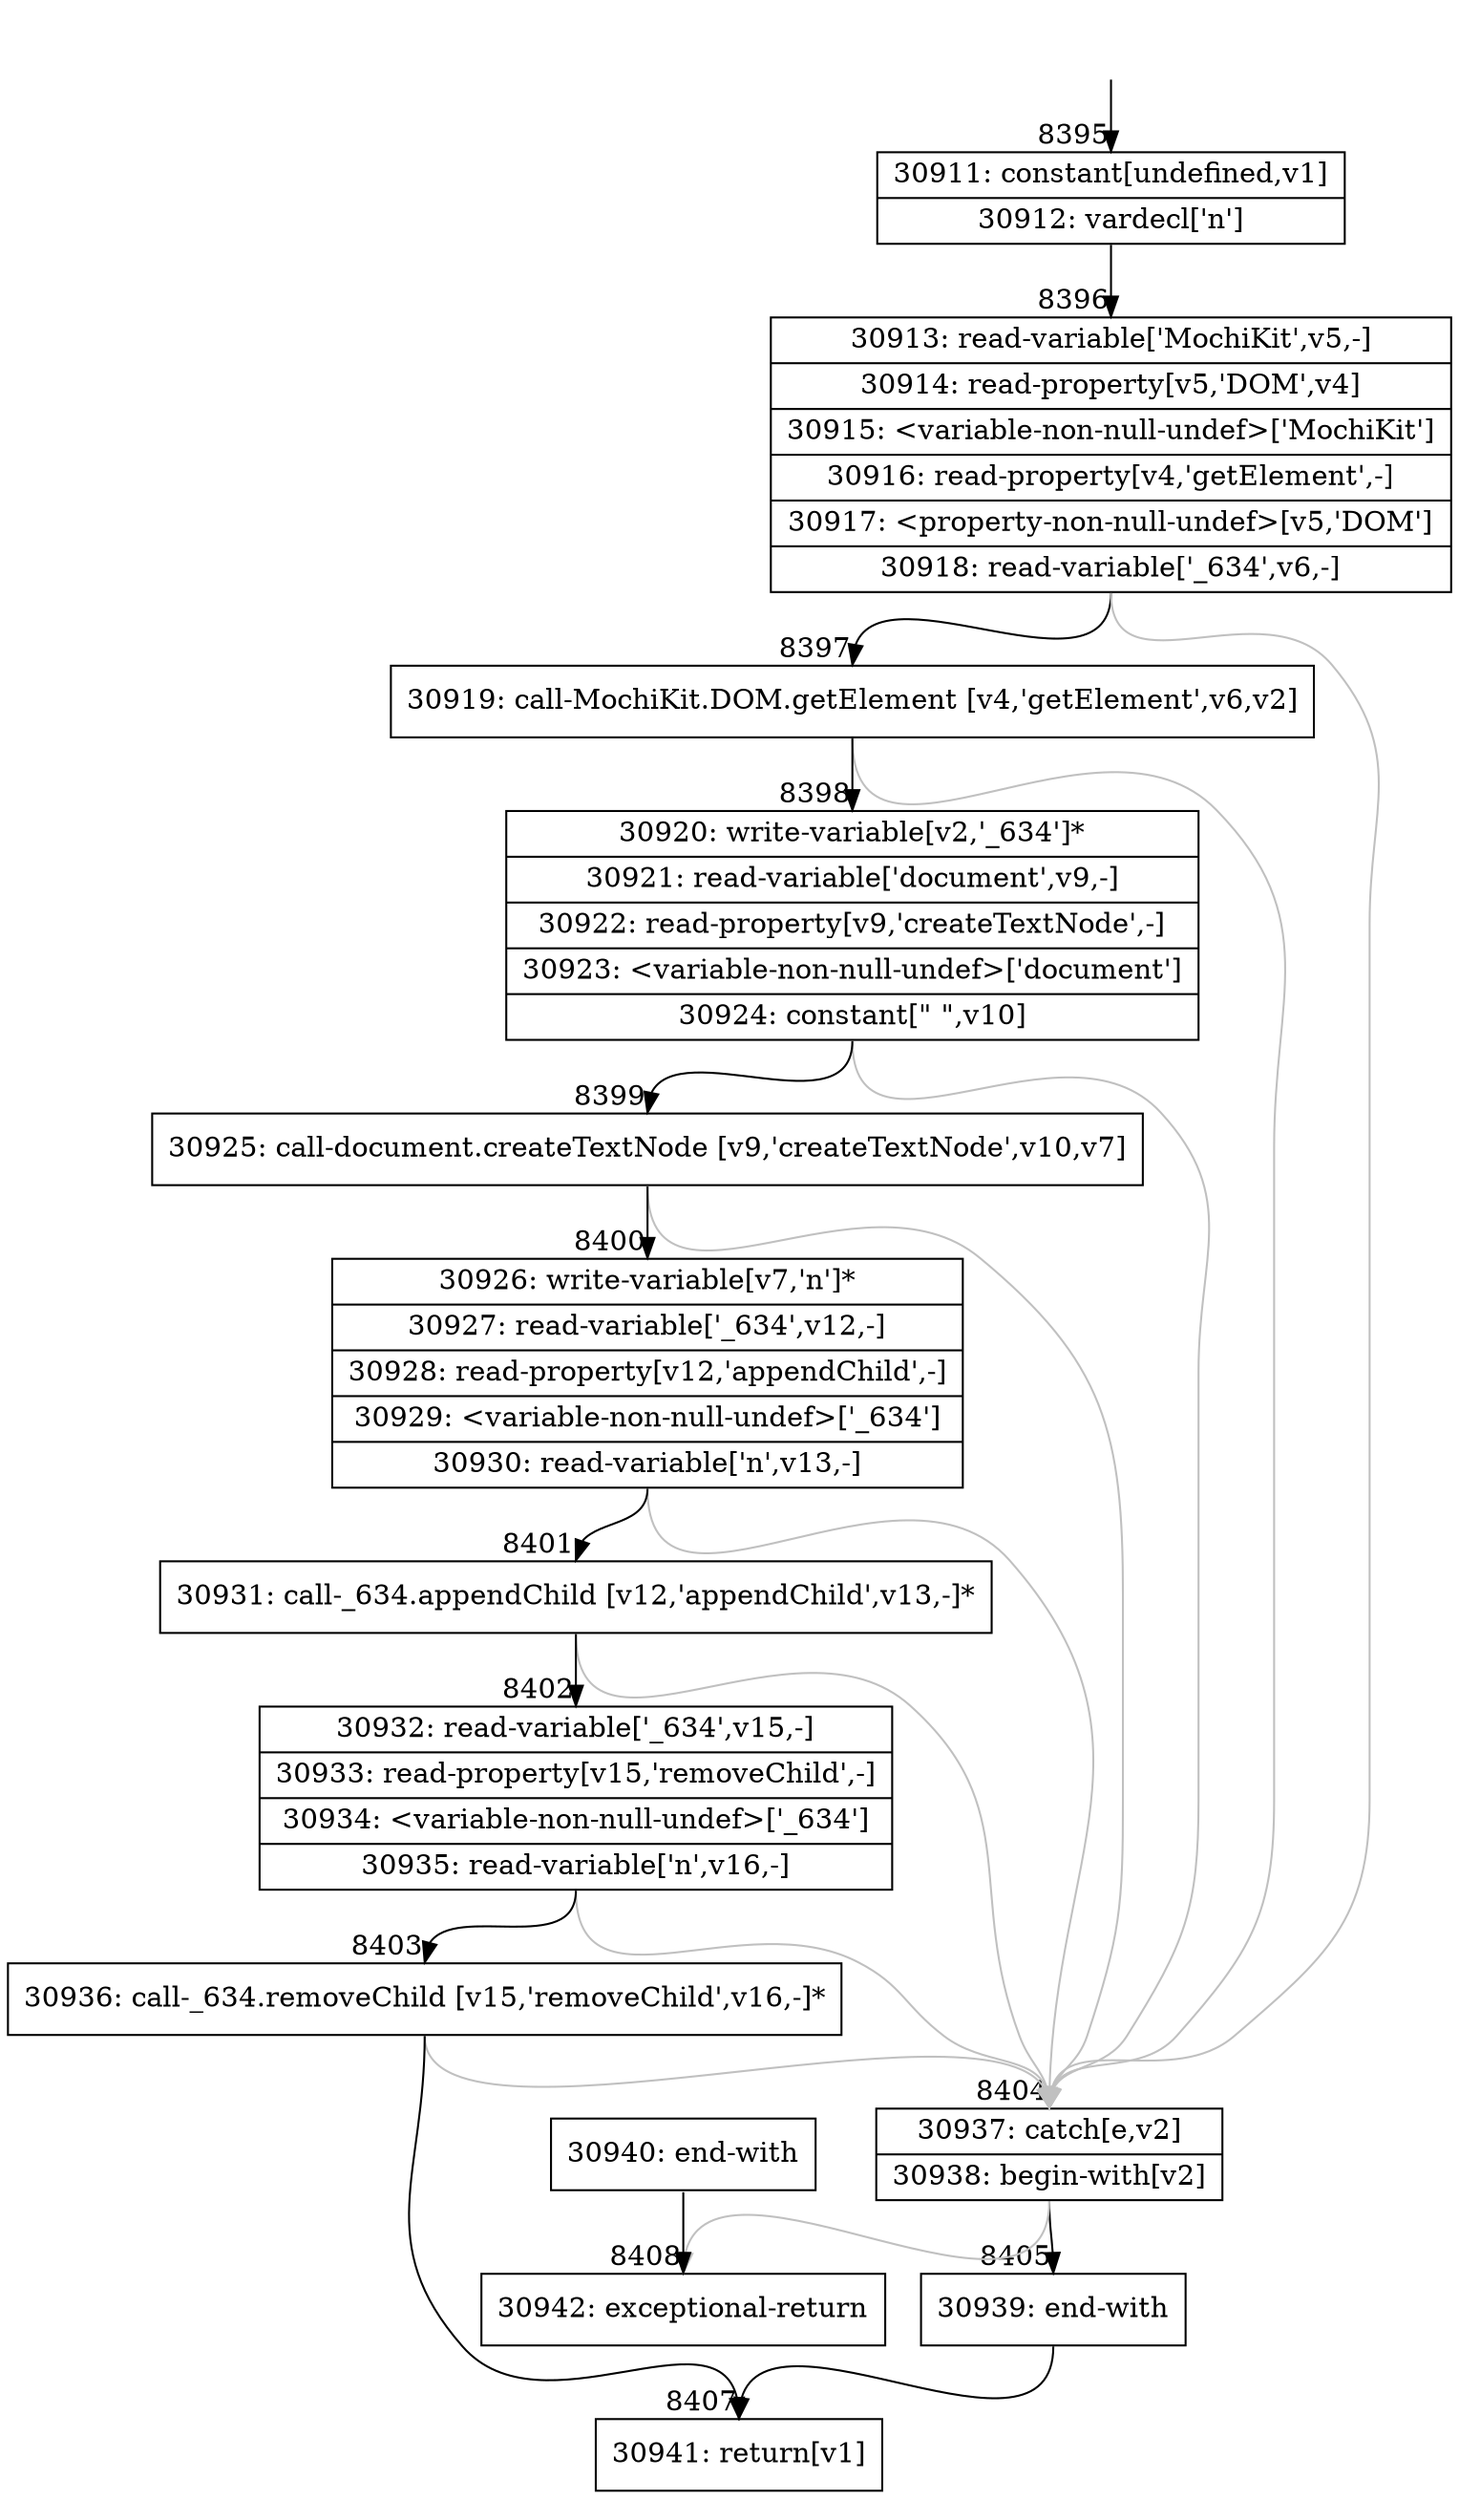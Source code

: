 digraph {
rankdir="TD"
BB_entry555[shape=none,label=""];
BB_entry555 -> BB8395 [tailport=s, headport=n, headlabel="    8395"]
BB8395 [shape=record label="{30911: constant[undefined,v1]|30912: vardecl['n']}" ] 
BB8395 -> BB8396 [tailport=s, headport=n, headlabel="      8396"]
BB8396 [shape=record label="{30913: read-variable['MochiKit',v5,-]|30914: read-property[v5,'DOM',v4]|30915: \<variable-non-null-undef\>['MochiKit']|30916: read-property[v4,'getElement',-]|30917: \<property-non-null-undef\>[v5,'DOM']|30918: read-variable['_634',v6,-]}" ] 
BB8396 -> BB8397 [tailport=s, headport=n, headlabel="      8397"]
BB8396 -> BB8404 [tailport=s, headport=n, color=gray, headlabel="      8404"]
BB8397 [shape=record label="{30919: call-MochiKit.DOM.getElement [v4,'getElement',v6,v2]}" ] 
BB8397 -> BB8398 [tailport=s, headport=n, headlabel="      8398"]
BB8397 -> BB8404 [tailport=s, headport=n, color=gray]
BB8398 [shape=record label="{30920: write-variable[v2,'_634']*|30921: read-variable['document',v9,-]|30922: read-property[v9,'createTextNode',-]|30923: \<variable-non-null-undef\>['document']|30924: constant[\" \",v10]}" ] 
BB8398 -> BB8399 [tailport=s, headport=n, headlabel="      8399"]
BB8398 -> BB8404 [tailport=s, headport=n, color=gray]
BB8399 [shape=record label="{30925: call-document.createTextNode [v9,'createTextNode',v10,v7]}" ] 
BB8399 -> BB8400 [tailport=s, headport=n, headlabel="      8400"]
BB8399 -> BB8404 [tailport=s, headport=n, color=gray]
BB8400 [shape=record label="{30926: write-variable[v7,'n']*|30927: read-variable['_634',v12,-]|30928: read-property[v12,'appendChild',-]|30929: \<variable-non-null-undef\>['_634']|30930: read-variable['n',v13,-]}" ] 
BB8400 -> BB8401 [tailport=s, headport=n, headlabel="      8401"]
BB8400 -> BB8404 [tailport=s, headport=n, color=gray]
BB8401 [shape=record label="{30931: call-_634.appendChild [v12,'appendChild',v13,-]*}" ] 
BB8401 -> BB8402 [tailport=s, headport=n, headlabel="      8402"]
BB8401 -> BB8404 [tailport=s, headport=n, color=gray]
BB8402 [shape=record label="{30932: read-variable['_634',v15,-]|30933: read-property[v15,'removeChild',-]|30934: \<variable-non-null-undef\>['_634']|30935: read-variable['n',v16,-]}" ] 
BB8402 -> BB8403 [tailport=s, headport=n, headlabel="      8403"]
BB8402 -> BB8404 [tailport=s, headport=n, color=gray]
BB8403 [shape=record label="{30936: call-_634.removeChild [v15,'removeChild',v16,-]*}" ] 
BB8403 -> BB8407 [tailport=s, headport=n, headlabel="      8407"]
BB8403 -> BB8404 [tailport=s, headport=n, color=gray]
BB8404 [shape=record label="{30937: catch[e,v2]|30938: begin-with[v2]}" ] 
BB8404 -> BB8405 [tailport=s, headport=n, headlabel="      8405"]
BB8404 -> BB8408 [tailport=s, headport=n, color=gray, headlabel="      8408"]
BB8405 [shape=record label="{30939: end-with}" ] 
BB8405 -> BB8407 [tailport=s, headport=n]
BB8406 [shape=record label="{30940: end-with}" ] 
BB8406 -> BB8408 [tailport=s, headport=n]
BB8407 [shape=record label="{30941: return[v1]}" ] 
BB8408 [shape=record label="{30942: exceptional-return}" ] 
//#$~ 6041
}
